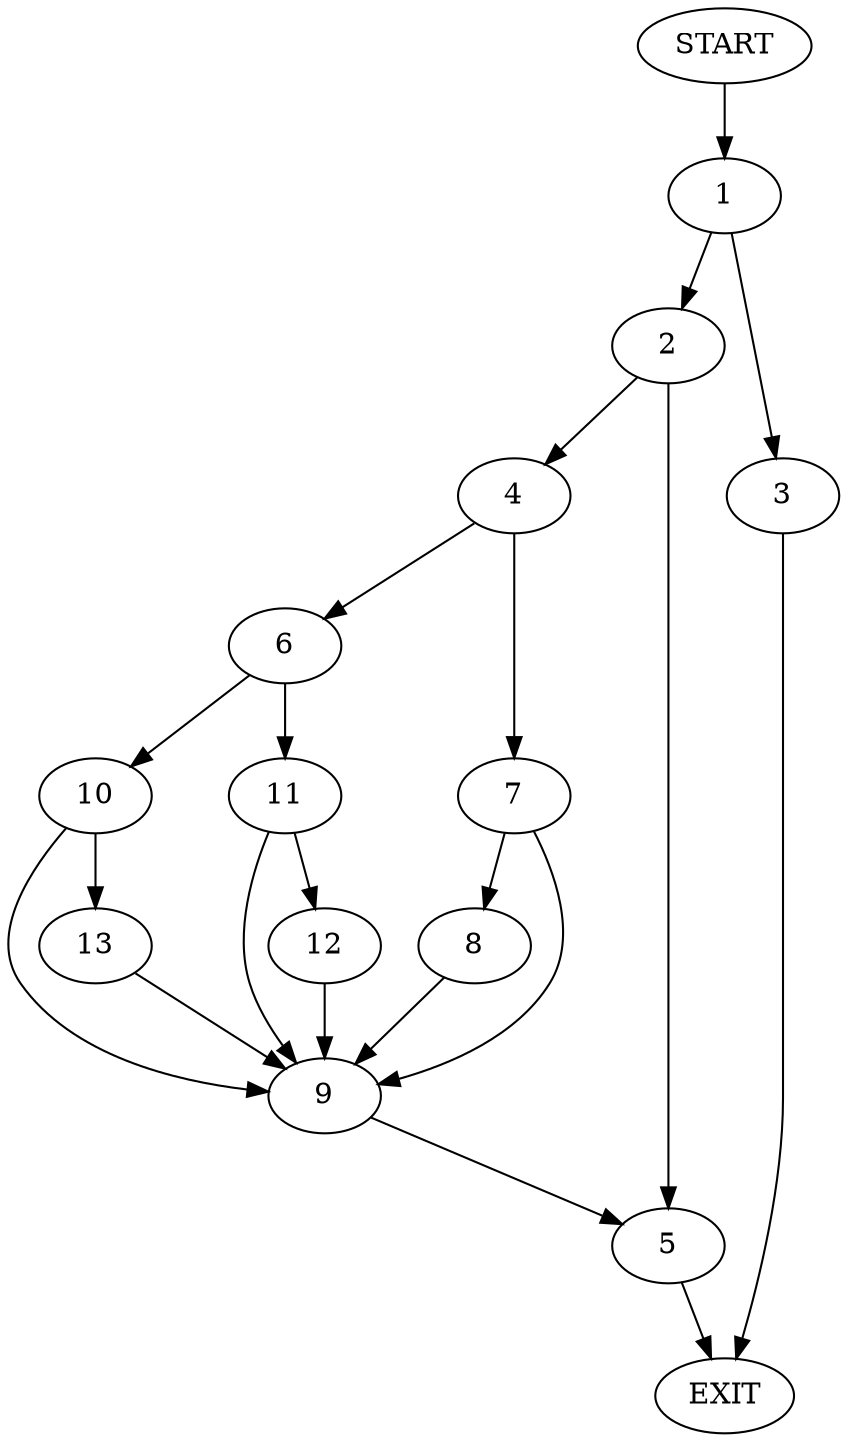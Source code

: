 digraph {
0 [label="START"]
14 [label="EXIT"]
0 -> 1
1 -> 2
1 -> 3
3 -> 14
2 -> 4
2 -> 5
4 -> 6
4 -> 7
5 -> 14
7 -> 8
7 -> 9
6 -> 10
6 -> 11
11 -> 12
11 -> 9
10 -> 9
10 -> 13
13 -> 9
9 -> 5
12 -> 9
8 -> 9
}
